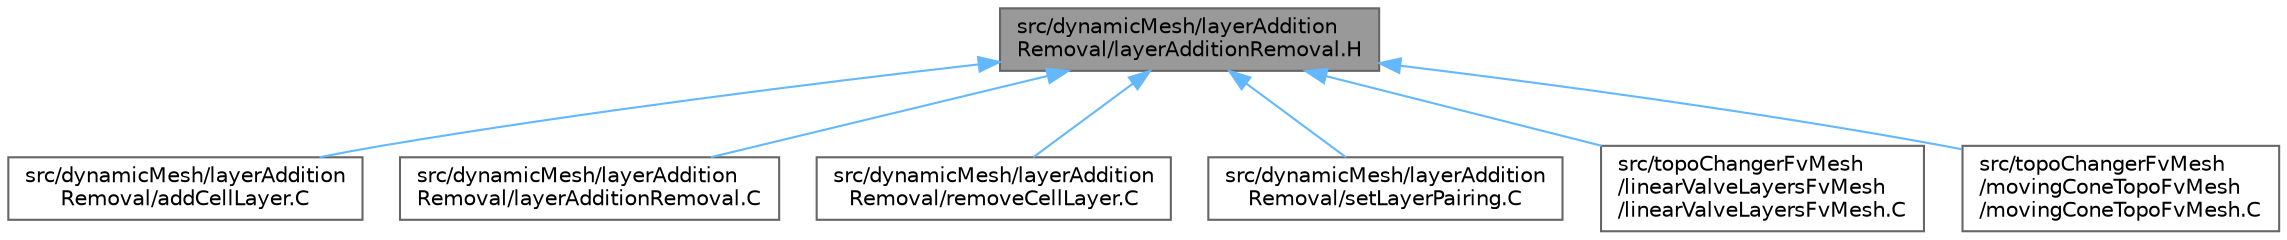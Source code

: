 digraph "src/dynamicMesh/layerAdditionRemoval/layerAdditionRemoval.H"
{
 // LATEX_PDF_SIZE
  bgcolor="transparent";
  edge [fontname=Helvetica,fontsize=10,labelfontname=Helvetica,labelfontsize=10];
  node [fontname=Helvetica,fontsize=10,shape=box,height=0.2,width=0.4];
  Node1 [id="Node000001",label="src/dynamicMesh/layerAddition\lRemoval/layerAdditionRemoval.H",height=0.2,width=0.4,color="gray40", fillcolor="grey60", style="filled", fontcolor="black",tooltip=" "];
  Node1 -> Node2 [id="edge1_Node000001_Node000002",dir="back",color="steelblue1",style="solid",tooltip=" "];
  Node2 [id="Node000002",label="src/dynamicMesh/layerAddition\lRemoval/addCellLayer.C",height=0.2,width=0.4,color="grey40", fillcolor="white", style="filled",URL="$addCellLayer_8C.html",tooltip=" "];
  Node1 -> Node3 [id="edge2_Node000001_Node000003",dir="back",color="steelblue1",style="solid",tooltip=" "];
  Node3 [id="Node000003",label="src/dynamicMesh/layerAddition\lRemoval/layerAdditionRemoval.C",height=0.2,width=0.4,color="grey40", fillcolor="white", style="filled",URL="$layerAdditionRemoval_8C.html",tooltip=" "];
  Node1 -> Node4 [id="edge3_Node000001_Node000004",dir="back",color="steelblue1",style="solid",tooltip=" "];
  Node4 [id="Node000004",label="src/dynamicMesh/layerAddition\lRemoval/removeCellLayer.C",height=0.2,width=0.4,color="grey40", fillcolor="white", style="filled",URL="$removeCellLayer_8C.html",tooltip=" "];
  Node1 -> Node5 [id="edge4_Node000001_Node000005",dir="back",color="steelblue1",style="solid",tooltip=" "];
  Node5 [id="Node000005",label="src/dynamicMesh/layerAddition\lRemoval/setLayerPairing.C",height=0.2,width=0.4,color="grey40", fillcolor="white", style="filled",URL="$setLayerPairing_8C.html",tooltip="Remove a layer of cells and prepare addressing data."];
  Node1 -> Node6 [id="edge5_Node000001_Node000006",dir="back",color="steelblue1",style="solid",tooltip=" "];
  Node6 [id="Node000006",label="src/topoChangerFvMesh\l/linearValveLayersFvMesh\l/linearValveLayersFvMesh.C",height=0.2,width=0.4,color="grey40", fillcolor="white", style="filled",URL="$linearValveLayersFvMesh_8C.html",tooltip=" "];
  Node1 -> Node7 [id="edge6_Node000001_Node000007",dir="back",color="steelblue1",style="solid",tooltip=" "];
  Node7 [id="Node000007",label="src/topoChangerFvMesh\l/movingConeTopoFvMesh\l/movingConeTopoFvMesh.C",height=0.2,width=0.4,color="grey40", fillcolor="white", style="filled",URL="$movingConeTopoFvMesh_8C.html",tooltip=" "];
}
